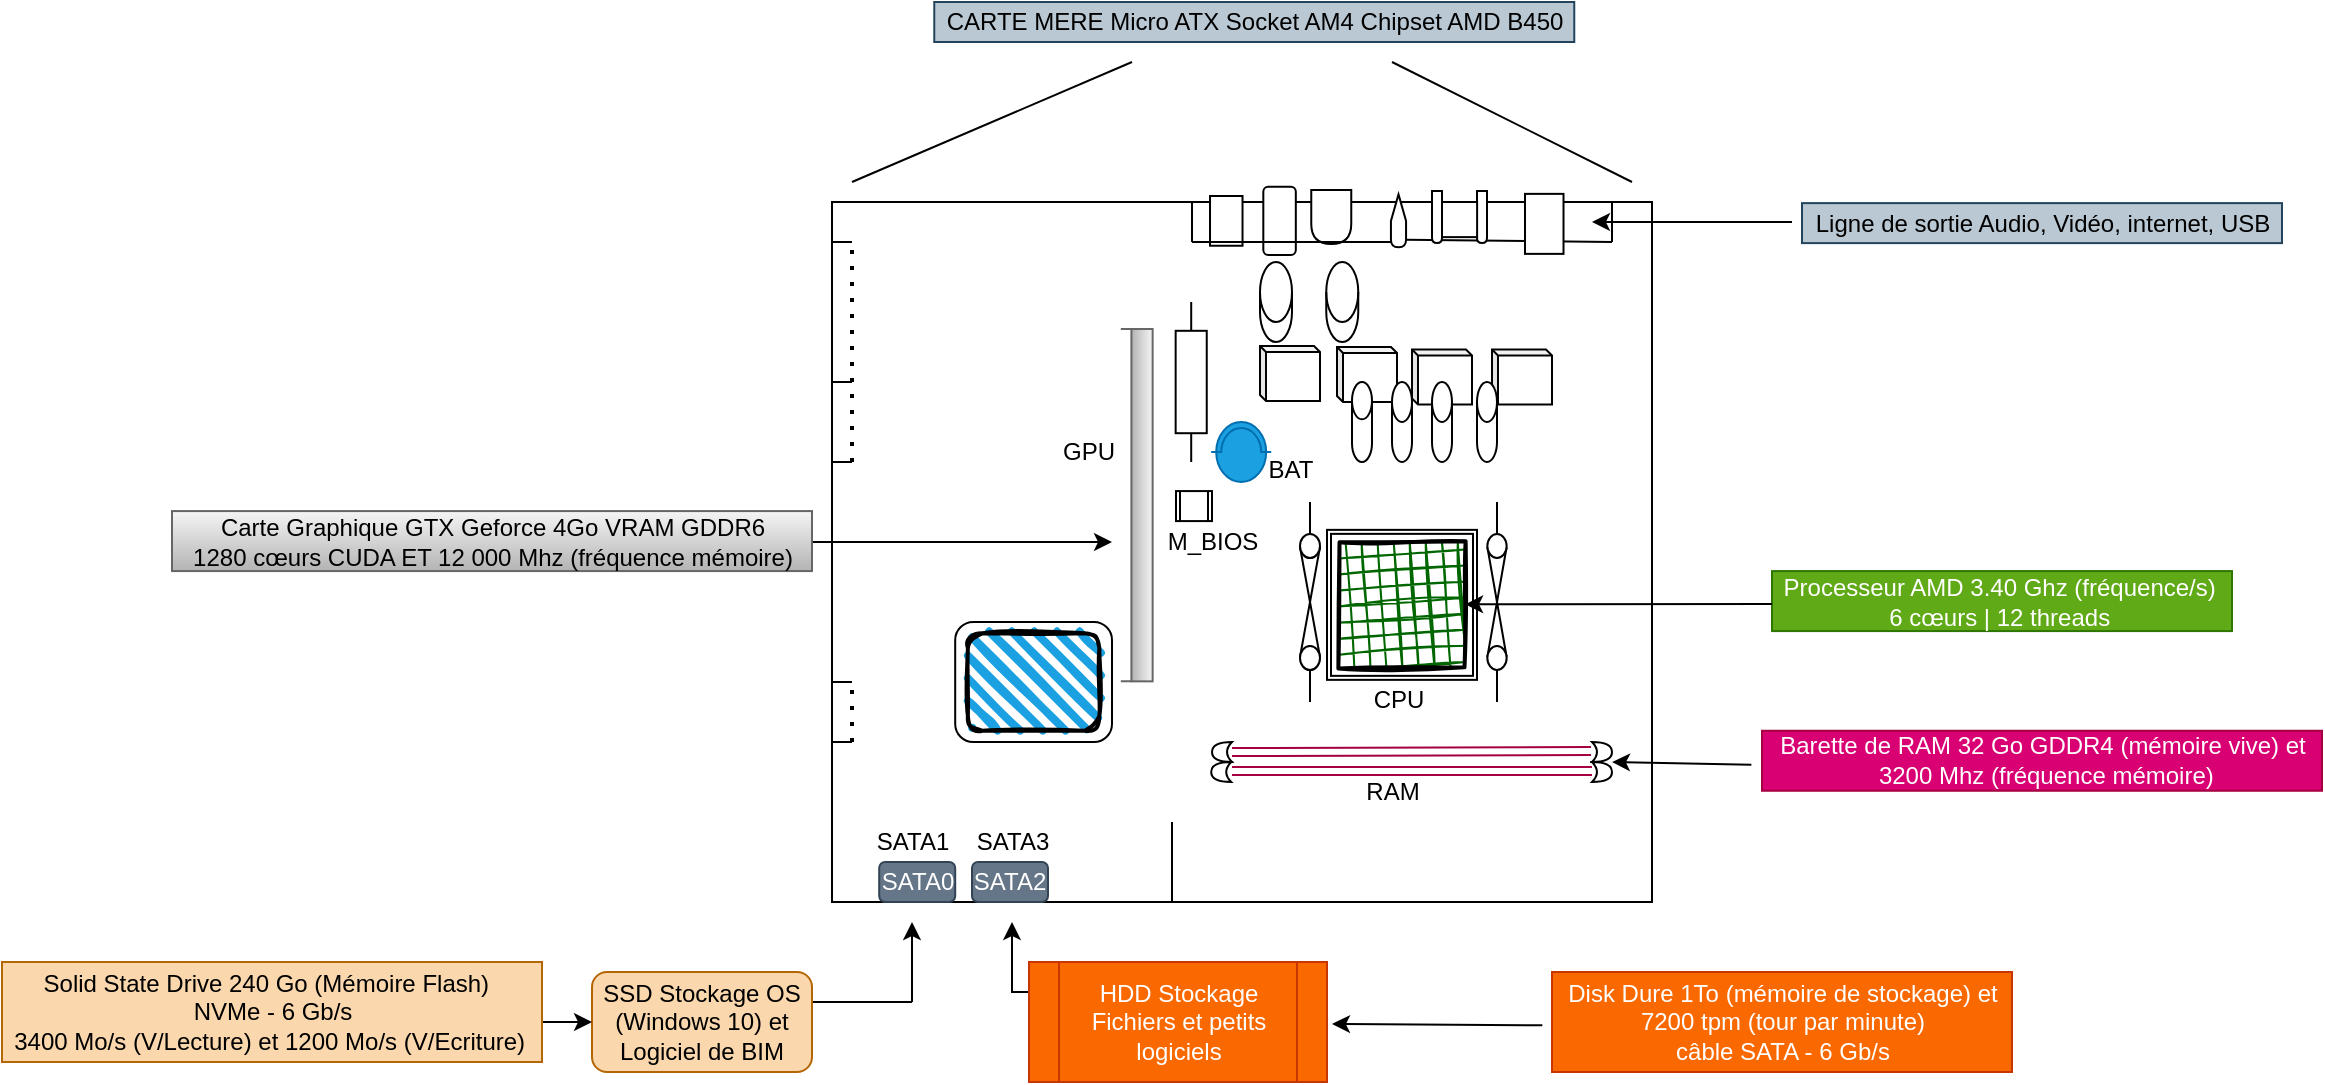 <mxfile version="14.5.7" type="github">
  <diagram name="Page-1" id="16e2658f-23c8-b752-8be9-c03fbebb8bbe">
    <mxGraphModel dx="1980" dy="511" grid="1" gridSize="10" guides="1" tooltips="1" connect="1" arrows="1" fold="1" page="1" pageScale="1" pageWidth="1100" pageHeight="850" background="#ffffff" math="0" shadow="0">
      <root>
        <mxCell id="0" />
        <mxCell id="1" parent="0" />
        <mxCell id="6d250d948d6a1778-8" style="edgeStyle=orthogonalEdgeStyle;rounded=0;html=1;entryX=1;entryY=0.5;entryPerimeter=0;labelBackgroundColor=none;startArrow=none;startFill=0;startSize=5;endArrow=none;endFill=0;endSize=5;jettySize=auto;orthogonalLoop=1;strokeWidth=1;fontFamily=Verdana;fontSize=12" parent="1" edge="1">
          <mxGeometry relative="1" as="geometry">
            <Array as="points">
              <mxPoint x="230" y="210" />
              <mxPoint x="230" y="120" />
              <mxPoint x="640" y="120" />
            </Array>
            <mxPoint x="240" y="210" as="sourcePoint" />
            <mxPoint x="640" y="160" as="targetPoint" />
          </mxGeometry>
        </mxCell>
        <mxCell id="6d250d948d6a1778-2" value="" style="verticalLabelPosition=bottom;shadow=0;dashed=0;align=center;html=1;verticalAlign=top;strokeWidth=1;shape=mxgraph.electrical.resistors.resistor_1;rounded=1;comic=0;labelBackgroundColor=none;fontFamily=Verdana;fontSize=12;rotation=-90;" parent="1" vertex="1">
          <mxGeometry x="369.6" y="202.23" width="80" height="15.55" as="geometry" />
        </mxCell>
        <mxCell id="6d250d948d6a1778-9" style="edgeStyle=orthogonalEdgeStyle;rounded=0;html=1;labelBackgroundColor=none;startArrow=none;startFill=0;startSize=5;endArrow=none;endFill=0;endSize=5;jettySize=auto;orthogonalLoop=1;strokeWidth=1;fontFamily=Verdana;fontSize=12" parent="1" edge="1">
          <mxGeometry relative="1" as="geometry">
            <mxPoint x="640" y="160" as="sourcePoint" />
            <mxPoint x="640" y="430" as="targetPoint" />
          </mxGeometry>
        </mxCell>
        <mxCell id="6d250d948d6a1778-13" style="edgeStyle=orthogonalEdgeStyle;rounded=0;html=1;exitX=0;exitY=0.5;exitPerimeter=0;entryX=0;entryY=0.5;entryPerimeter=0;labelBackgroundColor=none;startArrow=none;startFill=0;startSize=5;endArrow=none;endFill=0;endSize=5;jettySize=auto;orthogonalLoop=1;strokeWidth=1;fontFamily=Verdana;fontSize=12" parent="1" edge="1">
          <mxGeometry relative="1" as="geometry">
            <Array as="points">
              <mxPoint x="400" y="470" />
              <mxPoint x="230" y="470" />
            </Array>
            <mxPoint x="400" y="430" as="sourcePoint" />
            <mxPoint x="230" y="370" as="targetPoint" />
          </mxGeometry>
        </mxCell>
        <mxCell id="6d250d948d6a1778-14" style="edgeStyle=orthogonalEdgeStyle;rounded=0;html=1;exitX=0;exitY=0.5;exitPerimeter=0;entryX=0;entryY=0.5;entryPerimeter=0;labelBackgroundColor=none;startArrow=none;startFill=0;startSize=5;endArrow=none;endFill=0;endSize=5;jettySize=auto;orthogonalLoop=1;strokeWidth=1;fontFamily=Verdana;fontSize=12" parent="1" edge="1">
          <mxGeometry relative="1" as="geometry">
            <Array as="points">
              <mxPoint x="640" y="470" />
              <mxPoint x="230" y="470" />
            </Array>
            <mxPoint x="640" y="430" as="sourcePoint" />
            <mxPoint x="230" y="370" as="targetPoint" />
          </mxGeometry>
        </mxCell>
        <mxCell id="gsJpeJofpkmzajCSOwDN-2" value="" style="shape=ext;double=1;whiteSpace=wrap;html=1;aspect=fixed;" parent="1" vertex="1">
          <mxGeometry x="477.5" y="283.93" width="75" height="75" as="geometry" />
        </mxCell>
        <mxCell id="gsJpeJofpkmzajCSOwDN-12" value="" style="endArrow=none;html=1;" parent="1" edge="1">
          <mxGeometry width="50" height="50" relative="1" as="geometry">
            <mxPoint x="230" y="370" as="sourcePoint" />
            <mxPoint x="230" y="210" as="targetPoint" />
          </mxGeometry>
        </mxCell>
        <mxCell id="gsJpeJofpkmzajCSOwDN-1" value="" style="pointerEvents=1;verticalLabelPosition=bottom;shadow=0;dashed=0;align=center;html=1;verticalAlign=top;shape=mxgraph.electrical.miscellaneous.illuminating_bulb;fillColor=#1ba1e2;strokeColor=#006EAF;fontColor=#ffffff;" parent="1" vertex="1">
          <mxGeometry x="419.6" y="230" width="30" height="30" as="geometry" />
        </mxCell>
        <mxCell id="gsJpeJofpkmzajCSOwDN-19" value="" style="pointerEvents=1;verticalLabelPosition=bottom;shadow=0;dashed=0;align=center;html=1;verticalAlign=top;shape=mxgraph.electrical.miscellaneous.fuse_3;rotation=-90;" parent="1" vertex="1">
          <mxGeometry x="512.5" y="315.18" width="100" height="9.64" as="geometry" />
        </mxCell>
        <mxCell id="gsJpeJofpkmzajCSOwDN-20" value="" style="pointerEvents=1;verticalLabelPosition=bottom;shadow=0;dashed=0;align=center;html=1;verticalAlign=top;shape=mxgraph.electrical.miscellaneous.fuse_3;rotation=0;direction=south;" parent="1" vertex="1">
          <mxGeometry x="464" y="270" width="10" height="100" as="geometry" />
        </mxCell>
        <mxCell id="gsJpeJofpkmzajCSOwDN-23" value="" style="shape=cylinder3;whiteSpace=wrap;html=1;boundedLbl=1;backgroundOutline=1;size=15;" parent="1" vertex="1">
          <mxGeometry x="444" y="150" width="16" height="40" as="geometry" />
        </mxCell>
        <mxCell id="gsJpeJofpkmzajCSOwDN-25" value="" style="shape=cylinder3;whiteSpace=wrap;html=1;boundedLbl=1;backgroundOutline=1;size=15;" parent="1" vertex="1">
          <mxGeometry x="477.13" y="150" width="16" height="40" as="geometry" />
        </mxCell>
        <mxCell id="gsJpeJofpkmzajCSOwDN-26" value="" style="shape=cube;whiteSpace=wrap;html=1;boundedLbl=1;backgroundOutline=1;darkOpacity=0.05;darkOpacity2=0.1;size=3;" parent="1" vertex="1">
          <mxGeometry x="444" y="192" width="30" height="27.5" as="geometry" />
        </mxCell>
        <mxCell id="gsJpeJofpkmzajCSOwDN-28" value="" style="shape=cube;whiteSpace=wrap;html=1;boundedLbl=1;backgroundOutline=1;darkOpacity=0.05;darkOpacity2=0.1;size=3;" parent="1" vertex="1">
          <mxGeometry x="482.5" y="192.5" width="30" height="27.5" as="geometry" />
        </mxCell>
        <mxCell id="gsJpeJofpkmzajCSOwDN-29" value="" style="shape=cube;whiteSpace=wrap;html=1;boundedLbl=1;backgroundOutline=1;darkOpacity=0.05;darkOpacity2=0.1;size=3;" parent="1" vertex="1">
          <mxGeometry x="520" y="193.75" width="30" height="27.5" as="geometry" />
        </mxCell>
        <mxCell id="gsJpeJofpkmzajCSOwDN-30" value="" style="shape=cube;whiteSpace=wrap;html=1;boundedLbl=1;backgroundOutline=1;darkOpacity=0.05;darkOpacity2=0.1;size=3;" parent="1" vertex="1">
          <mxGeometry x="560" y="193.75" width="30" height="27.5" as="geometry" />
        </mxCell>
        <mxCell id="gsJpeJofpkmzajCSOwDN-37" value="" style="shape=cylinder3;whiteSpace=wrap;html=1;boundedLbl=1;backgroundOutline=1;size=9.333;" parent="1" vertex="1">
          <mxGeometry x="490" y="210" width="10" height="40" as="geometry" />
        </mxCell>
        <mxCell id="gsJpeJofpkmzajCSOwDN-40" value="" style="shape=cylinder3;whiteSpace=wrap;html=1;boundedLbl=1;backgroundOutline=1;size=10;" parent="1" vertex="1">
          <mxGeometry x="510" y="210" width="10" height="40" as="geometry" />
        </mxCell>
        <mxCell id="gsJpeJofpkmzajCSOwDN-44" value="" style="shape=cylinder3;whiteSpace=wrap;html=1;boundedLbl=1;backgroundOutline=1;size=10;" parent="1" vertex="1">
          <mxGeometry x="530" y="210" width="10" height="40" as="geometry" />
        </mxCell>
        <mxCell id="gsJpeJofpkmzajCSOwDN-45" value="" style="shape=cylinder3;whiteSpace=wrap;html=1;boundedLbl=1;backgroundOutline=1;size=10;" parent="1" vertex="1">
          <mxGeometry x="552.5" y="210" width="10" height="40" as="geometry" />
        </mxCell>
        <mxCell id="gsJpeJofpkmzajCSOwDN-5" value="" style="pointerEvents=1;verticalLabelPosition=bottom;shadow=0;dashed=0;align=center;html=1;verticalAlign=top;shape=mxgraph.electrical.inductors.inductor_1;rotation=90;gradientColor=#b3b3b3;fillColor=#f5f5f5;strokeColor=#666666;" parent="1" vertex="1">
          <mxGeometry x="294.27" y="263.63" width="176.18" height="15.91" as="geometry" />
        </mxCell>
        <mxCell id="gsJpeJofpkmzajCSOwDN-48" value="" style="rounded=1;whiteSpace=wrap;html=1;" parent="1" vertex="1">
          <mxGeometry x="291.6" y="330" width="78.4" height="60" as="geometry" />
        </mxCell>
        <mxCell id="gsJpeJofpkmzajCSOwDN-49" value="" style="rhombus;whiteSpace=wrap;html=1;strokeWidth=2;fillWeight=-1;hachureGap=8;fillStyle=cross-hatch;fillColor=#006600;sketch=1;rotation=45;" parent="1" vertex="1">
          <mxGeometry x="470.81" y="276.43" width="88.39" height="90" as="geometry" />
        </mxCell>
        <mxCell id="gsJpeJofpkmzajCSOwDN-50" value="" style="rounded=1;whiteSpace=wrap;html=1;strokeWidth=2;fillWeight=4;hachureGap=8;hachureAngle=45;fillColor=#1ba1e2;sketch=1;" parent="1" vertex="1">
          <mxGeometry x="297.94" y="335.63" width="65.73" height="48.75" as="geometry" />
        </mxCell>
        <mxCell id="YIQT-2hCV9qIso7VAItd-1" value="SATA0" style="rounded=1;whiteSpace=wrap;html=1;fillColor=#647687;strokeColor=#314354;fontColor=#ffffff;" parent="1" vertex="1">
          <mxGeometry x="253.6" y="450" width="38" height="20" as="geometry" />
        </mxCell>
        <mxCell id="YIQT-2hCV9qIso7VAItd-4" value="SATA2" style="rounded=1;whiteSpace=wrap;html=1;fillColor=#647687;strokeColor=#314354;fontColor=#ffffff;" parent="1" vertex="1">
          <mxGeometry x="300" y="450" width="38" height="20" as="geometry" />
        </mxCell>
        <mxCell id="YIQT-2hCV9qIso7VAItd-8" style="edgeStyle=orthogonalEdgeStyle;rounded=0;orthogonalLoop=1;jettySize=auto;html=1;exitX=0;exitY=0.25;exitDx=0;exitDy=0;" parent="1" source="YIQT-2hCV9qIso7VAItd-9" edge="1">
          <mxGeometry relative="1" as="geometry">
            <mxPoint x="320" y="480" as="targetPoint" />
            <mxPoint x="294.27" y="500" as="sourcePoint" />
          </mxGeometry>
        </mxCell>
        <mxCell id="YIQT-2hCV9qIso7VAItd-9" value="HDD Stockage Fichiers et petits logiciels" style="shape=process;whiteSpace=wrap;html=1;backgroundOutline=1;fillColor=#fa6800;strokeColor=#C73500;fontColor=#ffffff;" parent="1" vertex="1">
          <mxGeometry x="328.5" y="500" width="149" height="60" as="geometry" />
        </mxCell>
        <mxCell id="YIQT-2hCV9qIso7VAItd-10" value="CPU" style="text;html=1;align=center;verticalAlign=middle;resizable=0;points=[];autosize=1;" parent="1" vertex="1">
          <mxGeometry x="493.13" y="358.93" width="40" height="20" as="geometry" />
        </mxCell>
        <mxCell id="YIQT-2hCV9qIso7VAItd-12" value="GPU" style="text;html=1;align=center;verticalAlign=middle;resizable=0;points=[];autosize=1;" parent="1" vertex="1">
          <mxGeometry x="338" y="235" width="40" height="20" as="geometry" />
        </mxCell>
        <mxCell id="YIQT-2hCV9qIso7VAItd-13" value="" style="shape=process;whiteSpace=wrap;html=1;backgroundOutline=1;" parent="1" vertex="1">
          <mxGeometry x="402" y="264.54" width="18" height="15" as="geometry" />
        </mxCell>
        <mxCell id="YIQT-2hCV9qIso7VAItd-15" value="M_BIOS" style="text;html=1;align=center;verticalAlign=middle;resizable=0;points=[];autosize=1;" parent="1" vertex="1">
          <mxGeometry x="389.6" y="279.54" width="60" height="20" as="geometry" />
        </mxCell>
        <mxCell id="YIQT-2hCV9qIso7VAItd-16" value="BAT" style="text;html=1;align=center;verticalAlign=middle;resizable=0;points=[];autosize=1;" parent="1" vertex="1">
          <mxGeometry x="439" y="243.63" width="40" height="20" as="geometry" />
        </mxCell>
        <mxCell id="YIQT-2hCV9qIso7VAItd-19" value="" style="shape=link;html=1;fillColor=#d80073;strokeColor=#A50040;" parent="1" edge="1">
          <mxGeometry width="100" relative="1" as="geometry">
            <mxPoint x="430" y="395" as="sourcePoint" />
            <mxPoint x="609.5" y="394.5" as="targetPoint" />
          </mxGeometry>
        </mxCell>
        <mxCell id="YIQT-2hCV9qIso7VAItd-20" value="" style="shape=link;html=1;fillColor=#d80073;strokeColor=#A50040;" parent="1" edge="1">
          <mxGeometry width="100" relative="1" as="geometry">
            <mxPoint x="430" y="404.5" as="sourcePoint" />
            <mxPoint x="610" y="404.5" as="targetPoint" />
          </mxGeometry>
        </mxCell>
        <mxCell id="YIQT-2hCV9qIso7VAItd-26" value="" style="shape=xor;whiteSpace=wrap;html=1;" parent="1" vertex="1">
          <mxGeometry x="610" y="390" width="10" height="10" as="geometry" />
        </mxCell>
        <mxCell id="YIQT-2hCV9qIso7VAItd-27" value="" style="shape=xor;whiteSpace=wrap;html=1;rotation=-180;" parent="1" vertex="1">
          <mxGeometry x="420" y="390" width="10" height="10" as="geometry" />
        </mxCell>
        <mxCell id="YIQT-2hCV9qIso7VAItd-30" value="" style="shape=xor;whiteSpace=wrap;html=1;rotation=-180;" parent="1" vertex="1">
          <mxGeometry x="419.6" y="400" width="10" height="10" as="geometry" />
        </mxCell>
        <mxCell id="YIQT-2hCV9qIso7VAItd-31" value="" style="shape=xor;whiteSpace=wrap;html=1;" parent="1" vertex="1">
          <mxGeometry x="610" y="400" width="10" height="10" as="geometry" />
        </mxCell>
        <mxCell id="YIQT-2hCV9qIso7VAItd-32" value="RAM" style="text;html=1;align=center;verticalAlign=middle;resizable=0;points=[];autosize=1;" parent="1" vertex="1">
          <mxGeometry x="490" y="405" width="40" height="20" as="geometry" />
        </mxCell>
        <mxCell id="YIQT-2hCV9qIso7VAItd-33" value="SATA1" style="text;html=1;align=center;verticalAlign=middle;resizable=0;points=[];autosize=1;" parent="1" vertex="1">
          <mxGeometry x="245" y="430" width="50" height="20" as="geometry" />
        </mxCell>
        <mxCell id="YIQT-2hCV9qIso7VAItd-34" value="SATA3" style="text;html=1;align=center;verticalAlign=middle;resizable=0;points=[];autosize=1;" parent="1" vertex="1">
          <mxGeometry x="295" y="430" width="50" height="20" as="geometry" />
        </mxCell>
        <mxCell id="YIQT-2hCV9qIso7VAItd-35" value="" style="endArrow=none;html=1;exitX=0;exitY=0;exitDx=22.72;exitDy=0;exitPerimeter=0;" parent="1" source="YIQT-2hCV9qIso7VAItd-49" edge="1">
          <mxGeometry width="50" height="50" relative="1" as="geometry">
            <mxPoint x="410" y="140" as="sourcePoint" />
            <mxPoint x="620" y="140" as="targetPoint" />
          </mxGeometry>
        </mxCell>
        <mxCell id="YIQT-2hCV9qIso7VAItd-37" value="" style="endArrow=none;html=1;" parent="1" edge="1">
          <mxGeometry width="50" height="50" relative="1" as="geometry">
            <mxPoint x="620" y="140" as="sourcePoint" />
            <mxPoint x="620" y="120" as="targetPoint" />
          </mxGeometry>
        </mxCell>
        <mxCell id="YIQT-2hCV9qIso7VAItd-38" value="" style="endArrow=none;html=1;" parent="1" edge="1">
          <mxGeometry width="50" height="50" relative="1" as="geometry">
            <mxPoint x="410" y="140" as="sourcePoint" />
            <mxPoint x="410" y="120" as="targetPoint" />
          </mxGeometry>
        </mxCell>
        <mxCell id="YIQT-2hCV9qIso7VAItd-39" value="" style="rounded=0;whiteSpace=wrap;html=1;rotation=90;" parent="1" vertex="1">
          <mxGeometry x="414.7" y="121.31" width="24.87" height="16.25" as="geometry" />
        </mxCell>
        <mxCell id="YIQT-2hCV9qIso7VAItd-42" value="" style="rounded=1;whiteSpace=wrap;html=1;rotation=-90;" parent="1" vertex="1">
          <mxGeometry x="436.76" y="121.31" width="34.05" height="16.25" as="geometry" />
        </mxCell>
        <mxCell id="YIQT-2hCV9qIso7VAItd-44" value="" style="shape=delay;whiteSpace=wrap;html=1;rotation=90;" parent="1" vertex="1">
          <mxGeometry x="466.13" y="117.56" width="27" height="20" as="geometry" />
        </mxCell>
        <mxCell id="YIQT-2hCV9qIso7VAItd-51" value="" style="shape=delay;whiteSpace=wrap;html=1;direction=south;" parent="1" vertex="1">
          <mxGeometry x="530" y="114.56" width="5" height="26" as="geometry" />
        </mxCell>
        <mxCell id="YIQT-2hCV9qIso7VAItd-53" value="" style="shape=delay;whiteSpace=wrap;html=1;direction=south;" parent="1" vertex="1">
          <mxGeometry x="552.5" y="114.56" width="5" height="26" as="geometry" />
        </mxCell>
        <mxCell id="YIQT-2hCV9qIso7VAItd-56" value="" style="whiteSpace=wrap;html=1;aspect=fixed;" parent="1" vertex="1">
          <mxGeometry x="535" y="120" width="17.56" height="17.56" as="geometry" />
        </mxCell>
        <mxCell id="YIQT-2hCV9qIso7VAItd-49" value="" style="shape=display;whiteSpace=wrap;html=1;rotation=90;size=0.5;" parent="1" vertex="1">
          <mxGeometry x="500" y="125.65" width="26.5" height="7.56" as="geometry" />
        </mxCell>
        <mxCell id="YIQT-2hCV9qIso7VAItd-69" value="" style="endArrow=none;html=1;entryX=0.899;entryY=1;entryDx=0;entryDy=0;entryPerimeter=0;" parent="1" target="YIQT-2hCV9qIso7VAItd-49" edge="1">
          <mxGeometry width="50" height="50" relative="1" as="geometry">
            <mxPoint x="410" y="140" as="sourcePoint" />
            <mxPoint x="620" y="140" as="targetPoint" />
          </mxGeometry>
        </mxCell>
        <mxCell id="YIQT-2hCV9qIso7VAItd-70" value="" style="rounded=0;whiteSpace=wrap;html=1;rotation=90;" parent="1" vertex="1">
          <mxGeometry x="571.13" y="121.31" width="30" height="19.25" as="geometry" />
        </mxCell>
        <mxCell id="TYf2DEAOA4ABFRDrbrYm-1" value="Processeur AMD 3.40 Ghz (fréquence/s)&amp;nbsp;&lt;br&gt;6 cœurs | 12 threads&amp;nbsp;" style="text;html=1;align=center;verticalAlign=middle;resizable=0;points=[];autosize=1;fillColor=#60a917;strokeColor=#2D7600;fontColor=#ffffff;" parent="1" vertex="1">
          <mxGeometry x="700" y="304.54" width="230" height="30" as="geometry" />
        </mxCell>
        <mxCell id="TYf2DEAOA4ABFRDrbrYm-2" value="" style="endArrow=classic;html=1;entryX=1;entryY=0;entryDx=0;entryDy=0;" parent="1" target="gsJpeJofpkmzajCSOwDN-49" edge="1">
          <mxGeometry width="50" height="50" relative="1" as="geometry">
            <mxPoint x="700" y="321" as="sourcePoint" />
            <mxPoint x="601.13" y="317.82" as="targetPoint" />
          </mxGeometry>
        </mxCell>
        <mxCell id="TYf2DEAOA4ABFRDrbrYm-4" value="Barette de RAM 32 Go GDDR4 (mémoire vive) et&lt;br&gt;&amp;nbsp;3200 Mhz (fréquence mémoire)" style="text;html=1;align=center;verticalAlign=middle;resizable=0;points=[];autosize=1;fillColor=#d80073;strokeColor=#A50040;fontColor=#ffffff;" parent="1" vertex="1">
          <mxGeometry x="695" y="384.38" width="280" height="30" as="geometry" />
        </mxCell>
        <mxCell id="TYf2DEAOA4ABFRDrbrYm-5" value="" style="endArrow=classic;html=1;exitX=-0.019;exitY=0.567;exitDx=0;exitDy=0;exitPerimeter=0;" parent="1" source="TYf2DEAOA4ABFRDrbrYm-4" edge="1">
          <mxGeometry width="50" height="50" relative="1" as="geometry">
            <mxPoint x="665" y="399" as="sourcePoint" />
            <mxPoint x="620" y="400" as="targetPoint" />
          </mxGeometry>
        </mxCell>
        <mxCell id="TYf2DEAOA4ABFRDrbrYm-6" value="Disk Dure 1To (mémoire de stockage) et &lt;br&gt;7200 tpm (tour par minute) &lt;br&gt;câble SATA - 6 Gb/s" style="text;html=1;align=center;verticalAlign=middle;resizable=0;points=[];autosize=1;fillColor=#fa6800;strokeColor=#C73500;fontColor=#ffffff;" parent="1" vertex="1">
          <mxGeometry x="590" y="505" width="230" height="50" as="geometry" />
        </mxCell>
        <mxCell id="TYf2DEAOA4ABFRDrbrYm-7" value="" style="endArrow=classic;html=1;exitX=-0.021;exitY=0.533;exitDx=0;exitDy=0;exitPerimeter=0;" parent="1" source="TYf2DEAOA4ABFRDrbrYm-6" edge="1">
          <mxGeometry width="50" height="50" relative="1" as="geometry">
            <mxPoint x="440" y="540" as="sourcePoint" />
            <mxPoint x="480" y="531" as="targetPoint" />
          </mxGeometry>
        </mxCell>
        <mxCell id="TYf2DEAOA4ABFRDrbrYm-8" value="" style="endArrow=classic;html=1;" parent="1" edge="1">
          <mxGeometry width="50" height="50" relative="1" as="geometry">
            <mxPoint x="190" y="290" as="sourcePoint" />
            <mxPoint x="370" y="290" as="targetPoint" />
          </mxGeometry>
        </mxCell>
        <mxCell id="TYf2DEAOA4ABFRDrbrYm-9" value="Carte Graphique GTX Geforce 4Go VRAM GDDR6&lt;br&gt;1280 cœurs CUDA ET 12 000 Mhz (fréquence mémoire)" style="text;html=1;align=center;verticalAlign=middle;resizable=0;points=[];autosize=1;fillColor=#f5f5f5;strokeColor=#666666;gradientColor=#b3b3b3;" parent="1" vertex="1">
          <mxGeometry x="-100" y="274.54" width="320" height="30" as="geometry" />
        </mxCell>
        <mxCell id="TYf2DEAOA4ABFRDrbrYm-10" value="CARTE MERE Micro ATX Socket AM4 Chipset AMD B450" style="text;html=1;align=center;verticalAlign=middle;resizable=0;points=[];autosize=1;fillColor=#bac8d3;strokeColor=#23445d;strokeWidth=1;" parent="1" vertex="1">
          <mxGeometry x="281.13" y="20" width="320" height="20" as="geometry" />
        </mxCell>
        <mxCell id="TYf2DEAOA4ABFRDrbrYm-14" value="" style="endArrow=none;html=1;" parent="1" edge="1">
          <mxGeometry width="50" height="50" relative="1" as="geometry">
            <mxPoint x="240" y="110" as="sourcePoint" />
            <mxPoint x="380" y="50" as="targetPoint" />
          </mxGeometry>
        </mxCell>
        <mxCell id="TYf2DEAOA4ABFRDrbrYm-15" value="" style="endArrow=none;html=1;" parent="1" edge="1">
          <mxGeometry width="50" height="50" relative="1" as="geometry">
            <mxPoint x="510" y="50" as="sourcePoint" />
            <mxPoint x="630" y="110" as="targetPoint" />
          </mxGeometry>
        </mxCell>
        <mxCell id="TYf2DEAOA4ABFRDrbrYm-16" value="" style="endArrow=classic;html=1;" parent="1" edge="1">
          <mxGeometry width="50" height="50" relative="1" as="geometry">
            <mxPoint x="710" y="130" as="sourcePoint" />
            <mxPoint x="610" y="130" as="targetPoint" />
          </mxGeometry>
        </mxCell>
        <mxCell id="TYf2DEAOA4ABFRDrbrYm-17" value="Ligne de sortie Audio, Vidéo, internet, USB" style="text;html=1;align=center;verticalAlign=middle;resizable=0;points=[];autosize=1;fillColor=#bac8d3;strokeColor=#23445d;" parent="1" vertex="1">
          <mxGeometry x="715" y="120.56" width="240" height="20" as="geometry" />
        </mxCell>
        <mxCell id="TYf2DEAOA4ABFRDrbrYm-18" value="" style="endArrow=none;dashed=1;html=1;dashPattern=1 3;strokeWidth=2;" parent="1" edge="1">
          <mxGeometry width="50" height="50" relative="1" as="geometry">
            <mxPoint x="240" y="250" as="sourcePoint" />
            <mxPoint x="240" y="140" as="targetPoint" />
          </mxGeometry>
        </mxCell>
        <mxCell id="TYf2DEAOA4ABFRDrbrYm-19" value="" style="endArrow=none;html=1;" parent="1" edge="1">
          <mxGeometry width="50" height="50" relative="1" as="geometry">
            <mxPoint x="230" y="140" as="sourcePoint" />
            <mxPoint x="240" y="140" as="targetPoint" />
          </mxGeometry>
        </mxCell>
        <mxCell id="TYf2DEAOA4ABFRDrbrYm-20" value="" style="endArrow=none;html=1;" parent="1" edge="1">
          <mxGeometry width="50" height="50" relative="1" as="geometry">
            <mxPoint x="230" y="250" as="sourcePoint" />
            <mxPoint x="240" y="250" as="targetPoint" />
          </mxGeometry>
        </mxCell>
        <mxCell id="TYf2DEAOA4ABFRDrbrYm-21" value="" style="endArrow=none;dashed=1;html=1;dashPattern=1 3;strokeWidth=2;" parent="1" edge="1">
          <mxGeometry width="50" height="50" relative="1" as="geometry">
            <mxPoint x="240" y="390" as="sourcePoint" />
            <mxPoint x="240" y="360" as="targetPoint" />
          </mxGeometry>
        </mxCell>
        <mxCell id="TYf2DEAOA4ABFRDrbrYm-22" value="" style="endArrow=none;html=1;" parent="1" edge="1">
          <mxGeometry width="50" height="50" relative="1" as="geometry">
            <mxPoint x="230" y="390" as="sourcePoint" />
            <mxPoint x="240" y="390" as="targetPoint" />
          </mxGeometry>
        </mxCell>
        <mxCell id="TYf2DEAOA4ABFRDrbrYm-23" value="" style="endArrow=none;html=1;" parent="1" edge="1">
          <mxGeometry width="50" height="50" relative="1" as="geometry">
            <mxPoint x="230" y="360" as="sourcePoint" />
            <mxPoint x="240" y="360" as="targetPoint" />
          </mxGeometry>
        </mxCell>
        <mxCell id="TYf2DEAOA4ABFRDrbrYm-24" value="" style="endArrow=classic;html=1;" parent="1" edge="1">
          <mxGeometry width="50" height="50" relative="1" as="geometry">
            <mxPoint x="270" y="520" as="sourcePoint" />
            <mxPoint x="270" y="480" as="targetPoint" />
          </mxGeometry>
        </mxCell>
        <mxCell id="TYf2DEAOA4ABFRDrbrYm-25" value="" style="endArrow=none;html=1;" parent="1" edge="1">
          <mxGeometry width="50" height="50" relative="1" as="geometry">
            <mxPoint x="220" y="520" as="sourcePoint" />
            <mxPoint x="270" y="520" as="targetPoint" />
          </mxGeometry>
        </mxCell>
        <mxCell id="TYf2DEAOA4ABFRDrbrYm-26" value="SSD Stockage OS (Windows 10) et Logiciel de BIM" style="rounded=1;whiteSpace=wrap;html=1;strokeWidth=1;fillColor=#fad7ac;strokeColor=#b46504;" parent="1" vertex="1">
          <mxGeometry x="110" y="505" width="110" height="50" as="geometry" />
        </mxCell>
        <mxCell id="TYf2DEAOA4ABFRDrbrYm-27" value="" style="endArrow=classic;html=1;entryX=0;entryY=0.5;entryDx=0;entryDy=0;" parent="1" target="TYf2DEAOA4ABFRDrbrYm-26" edge="1">
          <mxGeometry width="50" height="50" relative="1" as="geometry">
            <mxPoint x="50" y="530" as="sourcePoint" />
            <mxPoint x="110" y="510" as="targetPoint" />
          </mxGeometry>
        </mxCell>
        <mxCell id="TYf2DEAOA4ABFRDrbrYm-28" value="Solid State Drive 240 Go (Mémoire Flash)&amp;nbsp;&amp;nbsp;&lt;br&gt;NVMe - 6 Gb/s&lt;br&gt;3400 Mo/s (V/Lecture) et 1200 Mo/s (V/Ecriture)&amp;nbsp;" style="text;html=1;align=center;verticalAlign=middle;resizable=0;points=[];autosize=1;fillColor=#fad7ac;strokeColor=#b46504;" parent="1" vertex="1">
          <mxGeometry x="-185" y="500" width="270" height="50" as="geometry" />
        </mxCell>
      </root>
    </mxGraphModel>
  </diagram>
</mxfile>
